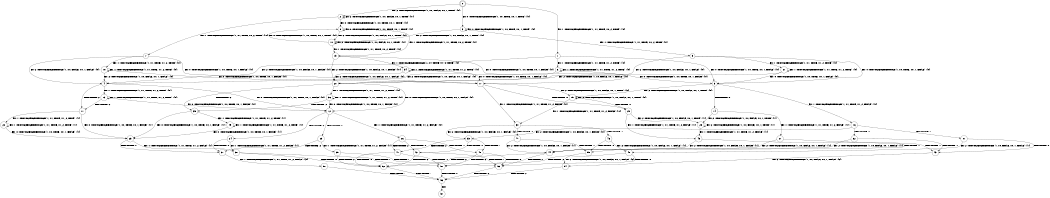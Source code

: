 digraph BCG {
size = "7, 10.5";
center = TRUE;
node [shape = circle];
0 [peripheries = 2];
0 -> 1 [label = "EX !1 !ATOMIC_EXCH_BRANCH (1, +1, TRUE, +0, 2, TRUE) !{0}"];
0 -> 2 [label = "EX !2 !ATOMIC_EXCH_BRANCH (1, +0, FALSE, +0, 1, TRUE) !{0}"];
0 -> 3 [label = "EX !0 !ATOMIC_EXCH_BRANCH (1, +0, TRUE, +0, 1, TRUE) !{0}"];
1 -> 4 [label = "EX !2 !ATOMIC_EXCH_BRANCH (1, +0, FALSE, +0, 1, FALSE) !{0}"];
1 -> 5 [label = "EX !0 !ATOMIC_EXCH_BRANCH (1, +0, TRUE, +0, 1, FALSE) !{0}"];
1 -> 6 [label = "EX !1 !ATOMIC_EXCH_BRANCH (1, +1, TRUE, +1, 2, TRUE) !{0}"];
2 -> 7 [label = "EX !1 !ATOMIC_EXCH_BRANCH (1, +1, TRUE, +0, 2, TRUE) !{0}"];
2 -> 8 [label = "EX !0 !ATOMIC_EXCH_BRANCH (1, +0, TRUE, +0, 1, TRUE) !{0}"];
2 -> 2 [label = "EX !2 !ATOMIC_EXCH_BRANCH (1, +0, FALSE, +0, 1, TRUE) !{0}"];
3 -> 9 [label = "EX !1 !ATOMIC_EXCH_BRANCH (1, +1, TRUE, +0, 2, TRUE) !{0}"];
3 -> 10 [label = "EX !2 !ATOMIC_EXCH_BRANCH (1, +0, FALSE, +0, 1, TRUE) !{0}"];
3 -> 3 [label = "EX !0 !ATOMIC_EXCH_BRANCH (1, +0, TRUE, +0, 1, TRUE) !{0}"];
4 -> 11 [label = "TERMINATE !2"];
4 -> 12 [label = "EX !0 !ATOMIC_EXCH_BRANCH (1, +0, TRUE, +0, 1, FALSE) !{0}"];
4 -> 13 [label = "EX !1 !ATOMIC_EXCH_BRANCH (1, +1, TRUE, +1, 2, TRUE) !{0}"];
5 -> 14 [label = "TERMINATE !0"];
5 -> 15 [label = "EX !2 !ATOMIC_EXCH_BRANCH (1, +0, FALSE, +0, 1, TRUE) !{0}"];
5 -> 16 [label = "EX !1 !ATOMIC_EXCH_BRANCH (1, +1, TRUE, +1, 2, FALSE) !{0}"];
6 -> 4 [label = "EX !2 !ATOMIC_EXCH_BRANCH (1, +0, FALSE, +0, 1, FALSE) !{0}"];
6 -> 5 [label = "EX !0 !ATOMIC_EXCH_BRANCH (1, +0, TRUE, +0, 1, FALSE) !{0}"];
6 -> 6 [label = "EX !1 !ATOMIC_EXCH_BRANCH (1, +1, TRUE, +1, 2, TRUE) !{0}"];
7 -> 17 [label = "EX !0 !ATOMIC_EXCH_BRANCH (1, +0, TRUE, +0, 1, FALSE) !{0}"];
7 -> 4 [label = "EX !2 !ATOMIC_EXCH_BRANCH (1, +0, FALSE, +0, 1, FALSE) !{0}"];
7 -> 18 [label = "EX !1 !ATOMIC_EXCH_BRANCH (1, +1, TRUE, +1, 2, TRUE) !{0}"];
8 -> 19 [label = "EX !1 !ATOMIC_EXCH_BRANCH (1, +1, TRUE, +0, 2, TRUE) !{0}"];
8 -> 10 [label = "EX !2 !ATOMIC_EXCH_BRANCH (1, +0, FALSE, +0, 1, TRUE) !{0}"];
8 -> 8 [label = "EX !0 !ATOMIC_EXCH_BRANCH (1, +0, TRUE, +0, 1, TRUE) !{0}"];
9 -> 20 [label = "EX !2 !ATOMIC_EXCH_BRANCH (1, +0, FALSE, +0, 1, FALSE) !{0}"];
9 -> 21 [label = "EX !1 !ATOMIC_EXCH_BRANCH (1, +1, TRUE, +1, 2, TRUE) !{0}"];
9 -> 5 [label = "EX !0 !ATOMIC_EXCH_BRANCH (1, +0, TRUE, +0, 1, FALSE) !{0}"];
10 -> 19 [label = "EX !1 !ATOMIC_EXCH_BRANCH (1, +1, TRUE, +0, 2, TRUE) !{0}"];
10 -> 10 [label = "EX !2 !ATOMIC_EXCH_BRANCH (1, +0, FALSE, +0, 1, TRUE) !{0}"];
10 -> 8 [label = "EX !0 !ATOMIC_EXCH_BRANCH (1, +0, TRUE, +0, 1, TRUE) !{0}"];
11 -> 22 [label = "EX !1 !ATOMIC_EXCH_BRANCH (1, +1, TRUE, +1, 2, TRUE) !{1}"];
11 -> 23 [label = "EX !0 !ATOMIC_EXCH_BRANCH (1, +0, TRUE, +0, 1, FALSE) !{1}"];
12 -> 24 [label = "TERMINATE !2"];
12 -> 25 [label = "TERMINATE !0"];
12 -> 26 [label = "EX !1 !ATOMIC_EXCH_BRANCH (1, +1, TRUE, +1, 2, FALSE) !{0}"];
13 -> 11 [label = "TERMINATE !2"];
13 -> 12 [label = "EX !0 !ATOMIC_EXCH_BRANCH (1, +0, TRUE, +0, 1, FALSE) !{0}"];
13 -> 13 [label = "EX !1 !ATOMIC_EXCH_BRANCH (1, +1, TRUE, +1, 2, TRUE) !{0}"];
14 -> 27 [label = "EX !1 !ATOMIC_EXCH_BRANCH (1, +1, TRUE, +1, 2, FALSE) !{1}"];
14 -> 28 [label = "EX !2 !ATOMIC_EXCH_BRANCH (1, +0, FALSE, +0, 1, TRUE) !{1}"];
15 -> 29 [label = "TERMINATE !0"];
15 -> 15 [label = "EX !2 !ATOMIC_EXCH_BRANCH (1, +0, FALSE, +0, 1, TRUE) !{0}"];
15 -> 30 [label = "EX !1 !ATOMIC_EXCH_BRANCH (1, +1, TRUE, +1, 2, FALSE) !{0}"];
16 -> 31 [label = "TERMINATE !1"];
16 -> 32 [label = "TERMINATE !0"];
16 -> 33 [label = "EX !2 !ATOMIC_EXCH_BRANCH (1, +0, FALSE, +0, 1, FALSE) !{0}"];
17 -> 29 [label = "TERMINATE !0"];
17 -> 15 [label = "EX !2 !ATOMIC_EXCH_BRANCH (1, +0, FALSE, +0, 1, TRUE) !{0}"];
17 -> 30 [label = "EX !1 !ATOMIC_EXCH_BRANCH (1, +1, TRUE, +1, 2, FALSE) !{0}"];
18 -> 17 [label = "EX !0 !ATOMIC_EXCH_BRANCH (1, +0, TRUE, +0, 1, FALSE) !{0}"];
18 -> 4 [label = "EX !2 !ATOMIC_EXCH_BRANCH (1, +0, FALSE, +0, 1, FALSE) !{0}"];
18 -> 18 [label = "EX !1 !ATOMIC_EXCH_BRANCH (1, +1, TRUE, +1, 2, TRUE) !{0}"];
19 -> 20 [label = "EX !2 !ATOMIC_EXCH_BRANCH (1, +0, FALSE, +0, 1, FALSE) !{0}"];
19 -> 34 [label = "EX !1 !ATOMIC_EXCH_BRANCH (1, +1, TRUE, +1, 2, TRUE) !{0}"];
19 -> 17 [label = "EX !0 !ATOMIC_EXCH_BRANCH (1, +0, TRUE, +0, 1, FALSE) !{0}"];
20 -> 35 [label = "TERMINATE !2"];
20 -> 36 [label = "EX !1 !ATOMIC_EXCH_BRANCH (1, +1, TRUE, +1, 2, TRUE) !{0}"];
20 -> 12 [label = "EX !0 !ATOMIC_EXCH_BRANCH (1, +0, TRUE, +0, 1, FALSE) !{0}"];
21 -> 20 [label = "EX !2 !ATOMIC_EXCH_BRANCH (1, +0, FALSE, +0, 1, FALSE) !{0}"];
21 -> 21 [label = "EX !1 !ATOMIC_EXCH_BRANCH (1, +1, TRUE, +1, 2, TRUE) !{0}"];
21 -> 5 [label = "EX !0 !ATOMIC_EXCH_BRANCH (1, +0, TRUE, +0, 1, FALSE) !{0}"];
22 -> 23 [label = "EX !0 !ATOMIC_EXCH_BRANCH (1, +0, TRUE, +0, 1, FALSE) !{1}"];
22 -> 22 [label = "EX !1 !ATOMIC_EXCH_BRANCH (1, +1, TRUE, +1, 2, TRUE) !{1}"];
23 -> 37 [label = "TERMINATE !0"];
23 -> 38 [label = "EX !1 !ATOMIC_EXCH_BRANCH (1, +1, TRUE, +1, 2, FALSE) !{1}"];
24 -> 38 [label = "EX !1 !ATOMIC_EXCH_BRANCH (1, +1, TRUE, +1, 2, FALSE) !{1}"];
24 -> 37 [label = "TERMINATE !0"];
25 -> 39 [label = "EX !1 !ATOMIC_EXCH_BRANCH (1, +1, TRUE, +1, 2, FALSE) !{1}"];
25 -> 37 [label = "TERMINATE !2"];
26 -> 40 [label = "TERMINATE !1"];
26 -> 41 [label = "TERMINATE !2"];
26 -> 42 [label = "TERMINATE !0"];
27 -> 43 [label = "TERMINATE !1"];
27 -> 44 [label = "EX !2 !ATOMIC_EXCH_BRANCH (1, +0, FALSE, +0, 1, FALSE) !{1}"];
28 -> 28 [label = "EX !2 !ATOMIC_EXCH_BRANCH (1, +0, FALSE, +0, 1, TRUE) !{1}"];
28 -> 45 [label = "EX !1 !ATOMIC_EXCH_BRANCH (1, +1, TRUE, +1, 2, FALSE) !{1}"];
29 -> 28 [label = "EX !2 !ATOMIC_EXCH_BRANCH (1, +0, FALSE, +0, 1, TRUE) !{1}"];
29 -> 45 [label = "EX !1 !ATOMIC_EXCH_BRANCH (1, +1, TRUE, +1, 2, FALSE) !{1}"];
30 -> 46 [label = "TERMINATE !1"];
30 -> 47 [label = "TERMINATE !0"];
30 -> 33 [label = "EX !2 !ATOMIC_EXCH_BRANCH (1, +0, FALSE, +0, 1, FALSE) !{0}"];
31 -> 43 [label = "TERMINATE !0"];
31 -> 48 [label = "EX !2 !ATOMIC_EXCH_BRANCH (1, +0, FALSE, +0, 1, FALSE) !{1}"];
32 -> 43 [label = "TERMINATE !1"];
32 -> 44 [label = "EX !2 !ATOMIC_EXCH_BRANCH (1, +0, FALSE, +0, 1, FALSE) !{1}"];
33 -> 40 [label = "TERMINATE !1"];
33 -> 41 [label = "TERMINATE !2"];
33 -> 42 [label = "TERMINATE !0"];
34 -> 20 [label = "EX !2 !ATOMIC_EXCH_BRANCH (1, +0, FALSE, +0, 1, FALSE) !{0}"];
34 -> 34 [label = "EX !1 !ATOMIC_EXCH_BRANCH (1, +1, TRUE, +1, 2, TRUE) !{0}"];
34 -> 17 [label = "EX !0 !ATOMIC_EXCH_BRANCH (1, +0, TRUE, +0, 1, FALSE) !{0}"];
35 -> 49 [label = "EX !1 !ATOMIC_EXCH_BRANCH (1, +1, TRUE, +1, 2, TRUE) !{1}"];
35 -> 23 [label = "EX !0 !ATOMIC_EXCH_BRANCH (1, +0, TRUE, +0, 1, FALSE) !{1}"];
36 -> 35 [label = "TERMINATE !2"];
36 -> 36 [label = "EX !1 !ATOMIC_EXCH_BRANCH (1, +1, TRUE, +1, 2, TRUE) !{0}"];
36 -> 12 [label = "EX !0 !ATOMIC_EXCH_BRANCH (1, +0, TRUE, +0, 1, FALSE) !{0}"];
37 -> 50 [label = "EX !1 !ATOMIC_EXCH_BRANCH (1, +1, TRUE, +1, 2, FALSE) !{2}"];
38 -> 51 [label = "TERMINATE !1"];
38 -> 52 [label = "TERMINATE !0"];
39 -> 53 [label = "TERMINATE !1"];
39 -> 52 [label = "TERMINATE !2"];
40 -> 51 [label = "TERMINATE !2"];
40 -> 53 [label = "TERMINATE !0"];
41 -> 51 [label = "TERMINATE !1"];
41 -> 52 [label = "TERMINATE !0"];
42 -> 53 [label = "TERMINATE !1"];
42 -> 52 [label = "TERMINATE !2"];
43 -> 54 [label = "EX !2 !ATOMIC_EXCH_BRANCH (1, +0, FALSE, +0, 1, FALSE) !{2}"];
44 -> 53 [label = "TERMINATE !1"];
44 -> 52 [label = "TERMINATE !2"];
45 -> 55 [label = "TERMINATE !1"];
45 -> 44 [label = "EX !2 !ATOMIC_EXCH_BRANCH (1, +0, FALSE, +0, 1, FALSE) !{1}"];
46 -> 48 [label = "EX !2 !ATOMIC_EXCH_BRANCH (1, +0, FALSE, +0, 1, FALSE) !{1}"];
46 -> 55 [label = "TERMINATE !0"];
47 -> 44 [label = "EX !2 !ATOMIC_EXCH_BRANCH (1, +0, FALSE, +0, 1, FALSE) !{1}"];
47 -> 55 [label = "TERMINATE !1"];
48 -> 51 [label = "TERMINATE !2"];
48 -> 53 [label = "TERMINATE !0"];
49 -> 49 [label = "EX !1 !ATOMIC_EXCH_BRANCH (1, +1, TRUE, +1, 2, TRUE) !{1}"];
49 -> 23 [label = "EX !0 !ATOMIC_EXCH_BRANCH (1, +0, TRUE, +0, 1, FALSE) !{1}"];
50 -> 56 [label = "TERMINATE !1"];
51 -> 56 [label = "TERMINATE !0"];
52 -> 56 [label = "TERMINATE !1"];
53 -> 56 [label = "TERMINATE !2"];
54 -> 56 [label = "TERMINATE !2"];
55 -> 54 [label = "EX !2 !ATOMIC_EXCH_BRANCH (1, +0, FALSE, +0, 1, FALSE) !{2}"];
56 -> 57 [label = "exit"];
}
